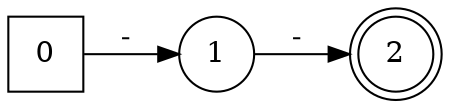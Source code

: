 digraph Generadodec {
rankdir=LR;
0 [ shape=square]
1 [ shape=circle]
2 [ shape=doublecircle]
0->1[label="- "]
1->2[label="- "]
}
